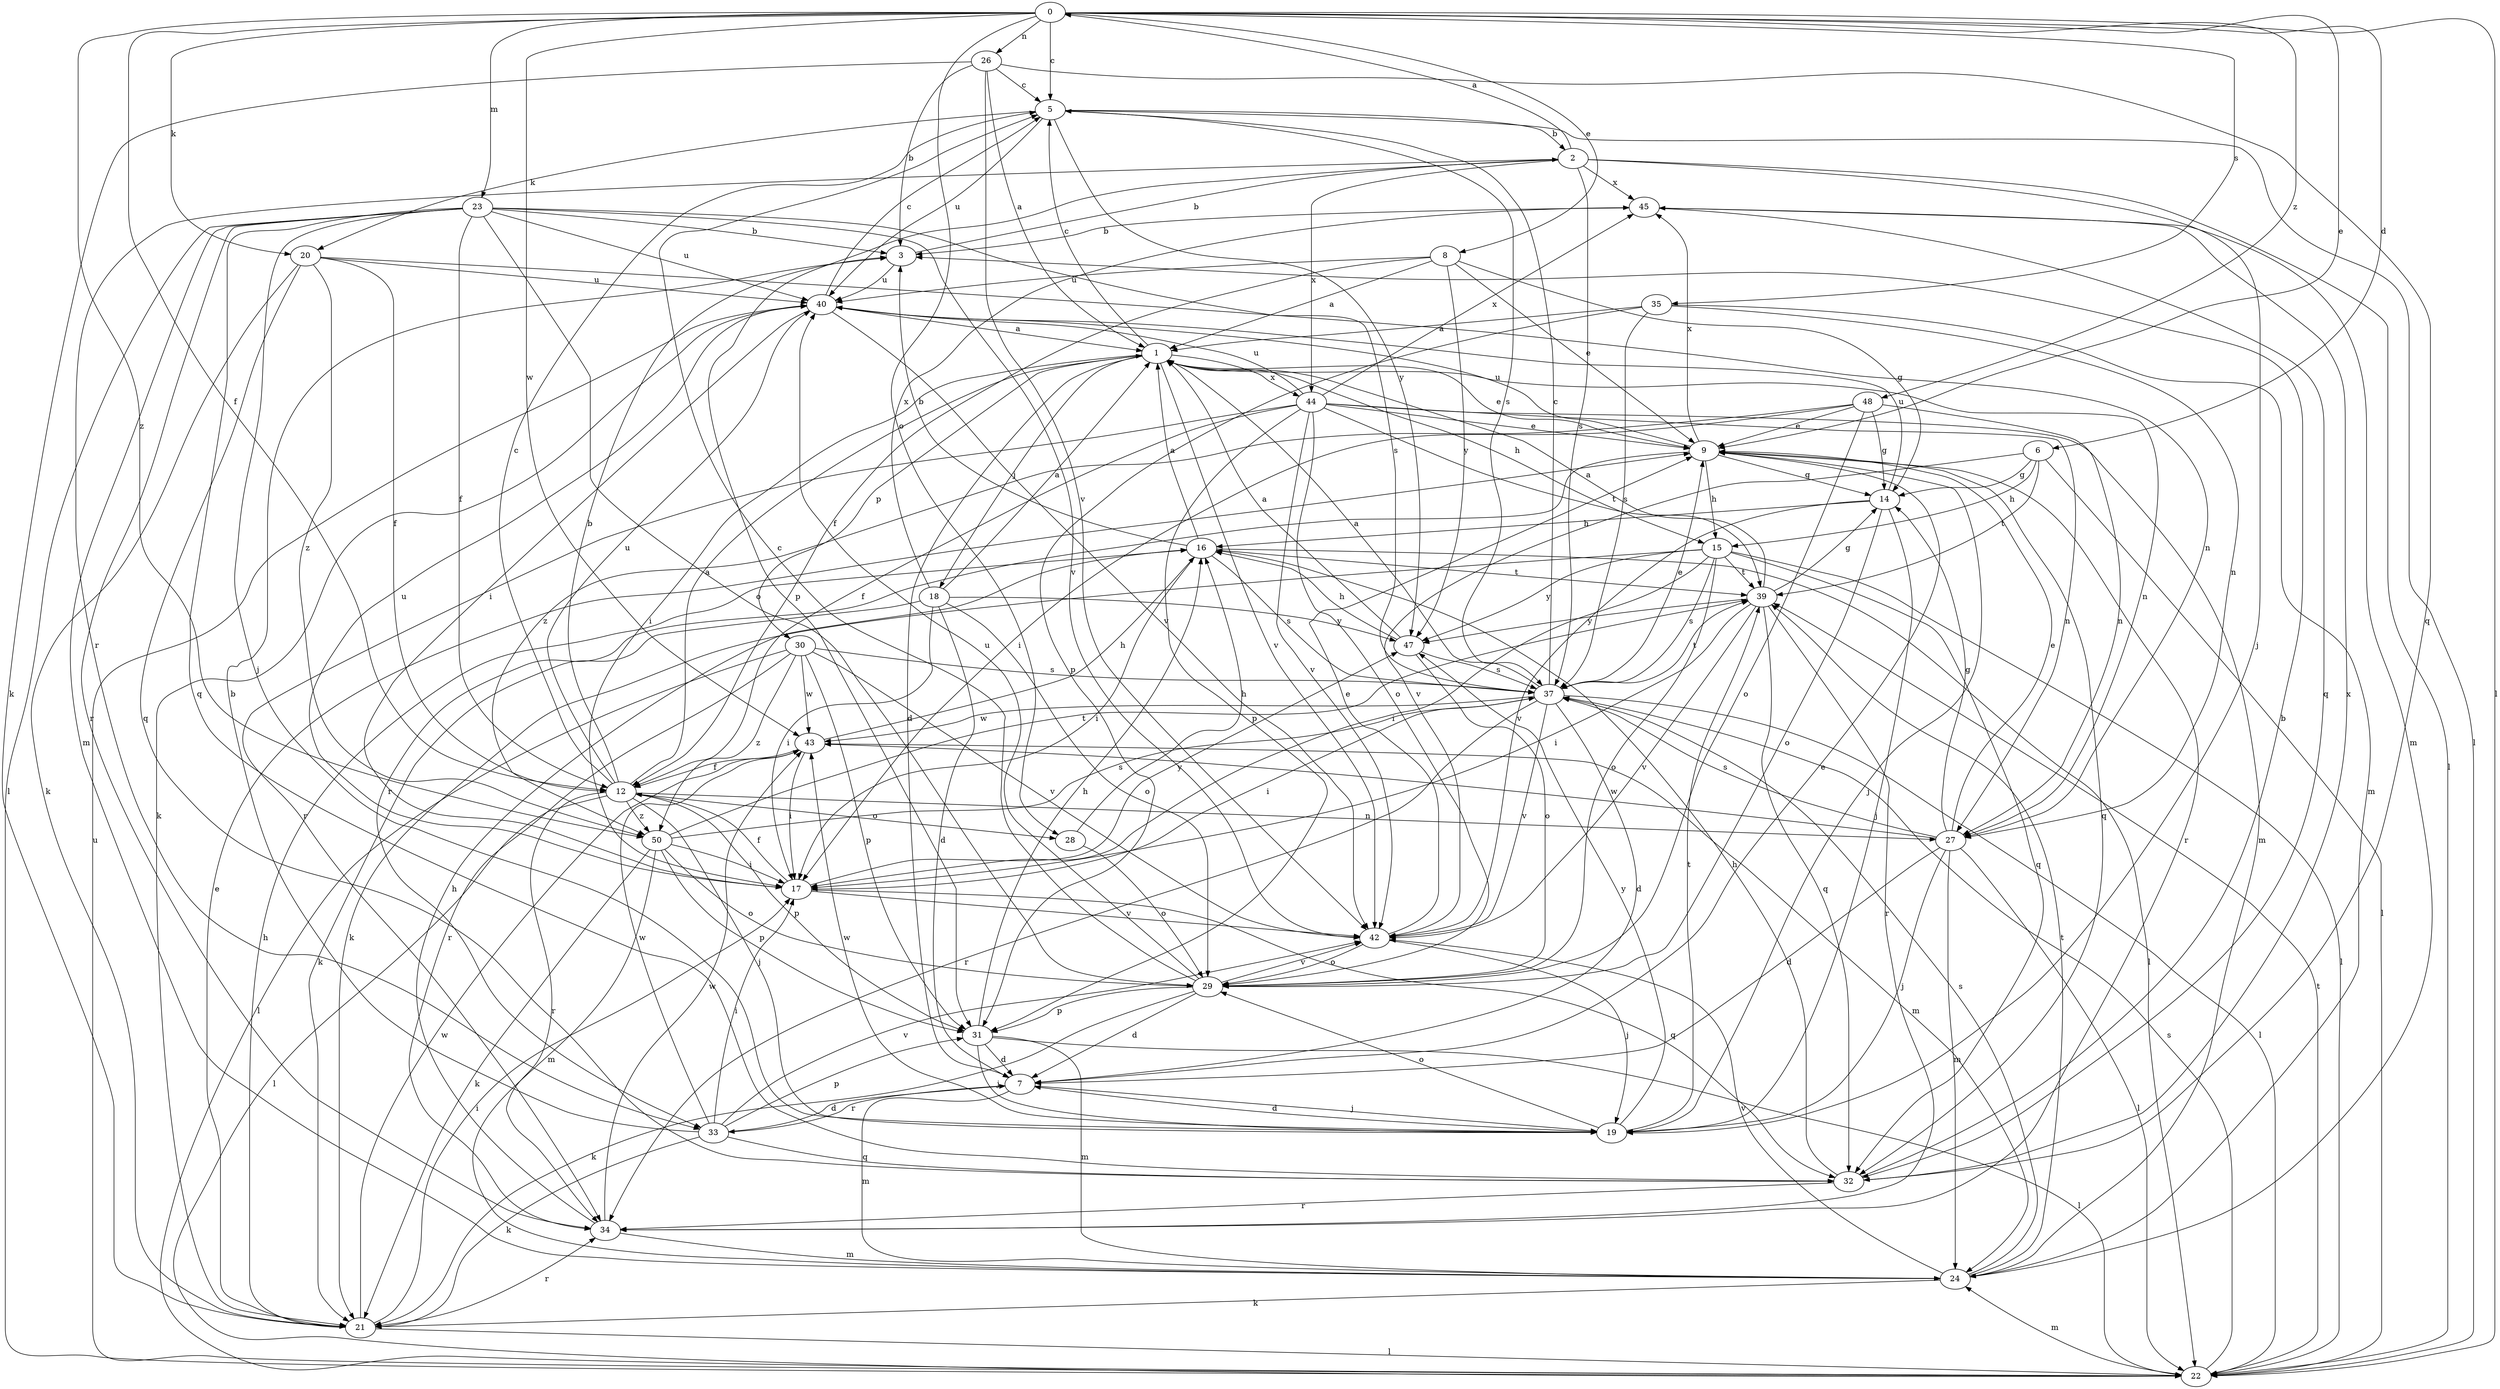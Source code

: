 strict digraph  {
0;
1;
2;
3;
5;
6;
7;
8;
9;
12;
14;
15;
16;
17;
18;
19;
20;
21;
22;
23;
24;
26;
27;
28;
29;
30;
31;
32;
33;
34;
35;
37;
39;
40;
42;
43;
44;
45;
47;
48;
50;
0 -> 5  [label=c];
0 -> 6  [label=d];
0 -> 8  [label=e];
0 -> 9  [label=e];
0 -> 12  [label=f];
0 -> 20  [label=k];
0 -> 22  [label=l];
0 -> 23  [label=m];
0 -> 26  [label=n];
0 -> 28  [label=o];
0 -> 35  [label=s];
0 -> 43  [label=w];
0 -> 48  [label=z];
0 -> 50  [label=z];
1 -> 5  [label=c];
1 -> 7  [label=d];
1 -> 9  [label=e];
1 -> 15  [label=h];
1 -> 17  [label=i];
1 -> 18  [label=j];
1 -> 27  [label=n];
1 -> 30  [label=p];
1 -> 42  [label=v];
1 -> 44  [label=x];
2 -> 0  [label=a];
2 -> 19  [label=j];
2 -> 22  [label=l];
2 -> 31  [label=p];
2 -> 33  [label=r];
2 -> 37  [label=s];
2 -> 44  [label=x];
2 -> 45  [label=x];
3 -> 2  [label=b];
3 -> 40  [label=u];
5 -> 2  [label=b];
5 -> 20  [label=k];
5 -> 22  [label=l];
5 -> 37  [label=s];
5 -> 40  [label=u];
5 -> 47  [label=y];
6 -> 14  [label=g];
6 -> 15  [label=h];
6 -> 22  [label=l];
6 -> 39  [label=t];
6 -> 42  [label=v];
7 -> 9  [label=e];
7 -> 19  [label=j];
7 -> 24  [label=m];
7 -> 33  [label=r];
8 -> 1  [label=a];
8 -> 9  [label=e];
8 -> 12  [label=f];
8 -> 14  [label=g];
8 -> 40  [label=u];
8 -> 47  [label=y];
9 -> 14  [label=g];
9 -> 15  [label=h];
9 -> 19  [label=j];
9 -> 32  [label=q];
9 -> 33  [label=r];
9 -> 34  [label=r];
9 -> 40  [label=u];
9 -> 45  [label=x];
12 -> 1  [label=a];
12 -> 3  [label=b];
12 -> 5  [label=c];
12 -> 19  [label=j];
12 -> 22  [label=l];
12 -> 27  [label=n];
12 -> 28  [label=o];
12 -> 31  [label=p];
12 -> 34  [label=r];
12 -> 40  [label=u];
12 -> 50  [label=z];
14 -> 16  [label=h];
14 -> 19  [label=j];
14 -> 29  [label=o];
14 -> 40  [label=u];
14 -> 42  [label=v];
15 -> 17  [label=i];
15 -> 21  [label=k];
15 -> 22  [label=l];
15 -> 29  [label=o];
15 -> 32  [label=q];
15 -> 37  [label=s];
15 -> 39  [label=t];
15 -> 47  [label=y];
16 -> 1  [label=a];
16 -> 3  [label=b];
16 -> 17  [label=i];
16 -> 22  [label=l];
16 -> 37  [label=s];
16 -> 39  [label=t];
17 -> 12  [label=f];
17 -> 32  [label=q];
17 -> 40  [label=u];
17 -> 42  [label=v];
17 -> 47  [label=y];
18 -> 1  [label=a];
18 -> 7  [label=d];
18 -> 17  [label=i];
18 -> 21  [label=k];
18 -> 29  [label=o];
18 -> 45  [label=x];
18 -> 47  [label=y];
19 -> 7  [label=d];
19 -> 29  [label=o];
19 -> 39  [label=t];
19 -> 43  [label=w];
19 -> 47  [label=y];
20 -> 12  [label=f];
20 -> 21  [label=k];
20 -> 27  [label=n];
20 -> 32  [label=q];
20 -> 40  [label=u];
20 -> 50  [label=z];
21 -> 9  [label=e];
21 -> 16  [label=h];
21 -> 17  [label=i];
21 -> 22  [label=l];
21 -> 34  [label=r];
21 -> 43  [label=w];
22 -> 24  [label=m];
22 -> 37  [label=s];
22 -> 39  [label=t];
22 -> 40  [label=u];
23 -> 3  [label=b];
23 -> 12  [label=f];
23 -> 19  [label=j];
23 -> 22  [label=l];
23 -> 24  [label=m];
23 -> 29  [label=o];
23 -> 32  [label=q];
23 -> 34  [label=r];
23 -> 37  [label=s];
23 -> 40  [label=u];
23 -> 42  [label=v];
24 -> 21  [label=k];
24 -> 37  [label=s];
24 -> 39  [label=t];
24 -> 42  [label=v];
26 -> 1  [label=a];
26 -> 3  [label=b];
26 -> 5  [label=c];
26 -> 21  [label=k];
26 -> 32  [label=q];
26 -> 42  [label=v];
27 -> 7  [label=d];
27 -> 9  [label=e];
27 -> 14  [label=g];
27 -> 19  [label=j];
27 -> 22  [label=l];
27 -> 24  [label=m];
27 -> 37  [label=s];
27 -> 43  [label=w];
28 -> 16  [label=h];
28 -> 29  [label=o];
29 -> 5  [label=c];
29 -> 7  [label=d];
29 -> 21  [label=k];
29 -> 31  [label=p];
29 -> 40  [label=u];
29 -> 42  [label=v];
30 -> 22  [label=l];
30 -> 31  [label=p];
30 -> 34  [label=r];
30 -> 37  [label=s];
30 -> 42  [label=v];
30 -> 43  [label=w];
30 -> 50  [label=z];
31 -> 7  [label=d];
31 -> 16  [label=h];
31 -> 19  [label=j];
31 -> 22  [label=l];
31 -> 24  [label=m];
32 -> 3  [label=b];
32 -> 16  [label=h];
32 -> 34  [label=r];
32 -> 45  [label=x];
33 -> 3  [label=b];
33 -> 7  [label=d];
33 -> 17  [label=i];
33 -> 21  [label=k];
33 -> 31  [label=p];
33 -> 32  [label=q];
33 -> 42  [label=v];
33 -> 43  [label=w];
34 -> 16  [label=h];
34 -> 24  [label=m];
34 -> 43  [label=w];
35 -> 1  [label=a];
35 -> 24  [label=m];
35 -> 27  [label=n];
35 -> 31  [label=p];
35 -> 37  [label=s];
37 -> 1  [label=a];
37 -> 5  [label=c];
37 -> 7  [label=d];
37 -> 9  [label=e];
37 -> 17  [label=i];
37 -> 22  [label=l];
37 -> 34  [label=r];
37 -> 39  [label=t];
37 -> 42  [label=v];
37 -> 43  [label=w];
39 -> 1  [label=a];
39 -> 14  [label=g];
39 -> 17  [label=i];
39 -> 32  [label=q];
39 -> 34  [label=r];
39 -> 42  [label=v];
39 -> 47  [label=y];
40 -> 1  [label=a];
40 -> 5  [label=c];
40 -> 17  [label=i];
40 -> 21  [label=k];
40 -> 42  [label=v];
42 -> 9  [label=e];
42 -> 19  [label=j];
42 -> 29  [label=o];
43 -> 12  [label=f];
43 -> 16  [label=h];
43 -> 17  [label=i];
43 -> 24  [label=m];
44 -> 9  [label=e];
44 -> 12  [label=f];
44 -> 24  [label=m];
44 -> 27  [label=n];
44 -> 29  [label=o];
44 -> 31  [label=p];
44 -> 34  [label=r];
44 -> 39  [label=t];
44 -> 40  [label=u];
44 -> 42  [label=v];
44 -> 45  [label=x];
45 -> 3  [label=b];
45 -> 24  [label=m];
45 -> 32  [label=q];
47 -> 1  [label=a];
47 -> 16  [label=h];
47 -> 29  [label=o];
47 -> 37  [label=s];
48 -> 9  [label=e];
48 -> 14  [label=g];
48 -> 17  [label=i];
48 -> 27  [label=n];
48 -> 29  [label=o];
48 -> 50  [label=z];
50 -> 17  [label=i];
50 -> 21  [label=k];
50 -> 24  [label=m];
50 -> 29  [label=o];
50 -> 31  [label=p];
50 -> 37  [label=s];
50 -> 39  [label=t];
}
